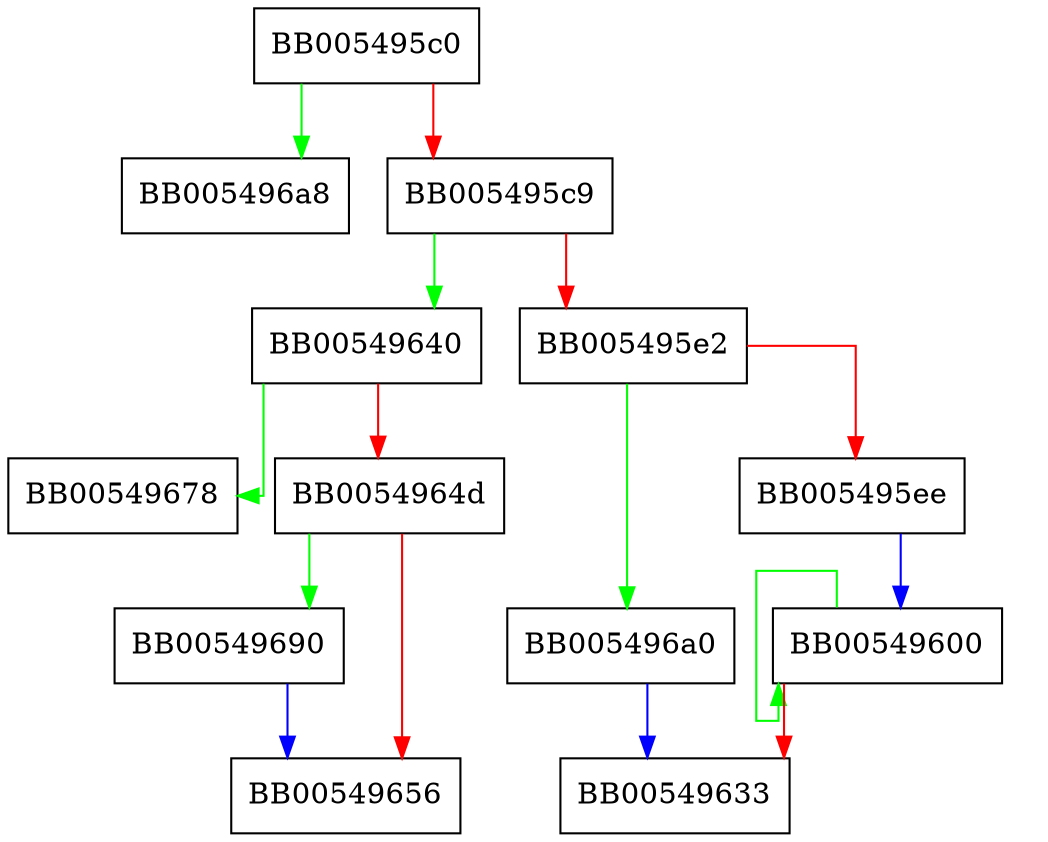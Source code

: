 digraph BN_mod_word {
  node [shape="box"];
  graph [splines=ortho];
  BB005495c0 -> BB005496a8 [color="green"];
  BB005495c0 -> BB005495c9 [color="red"];
  BB005495c9 -> BB00549640 [color="green"];
  BB005495c9 -> BB005495e2 [color="red"];
  BB005495e2 -> BB005496a0 [color="green"];
  BB005495e2 -> BB005495ee [color="red"];
  BB005495ee -> BB00549600 [color="blue"];
  BB00549600 -> BB00549600 [color="green"];
  BB00549600 -> BB00549633 [color="red"];
  BB00549640 -> BB00549678 [color="green"];
  BB00549640 -> BB0054964d [color="red"];
  BB0054964d -> BB00549690 [color="green"];
  BB0054964d -> BB00549656 [color="red"];
  BB00549690 -> BB00549656 [color="blue"];
  BB005496a0 -> BB00549633 [color="blue"];
}